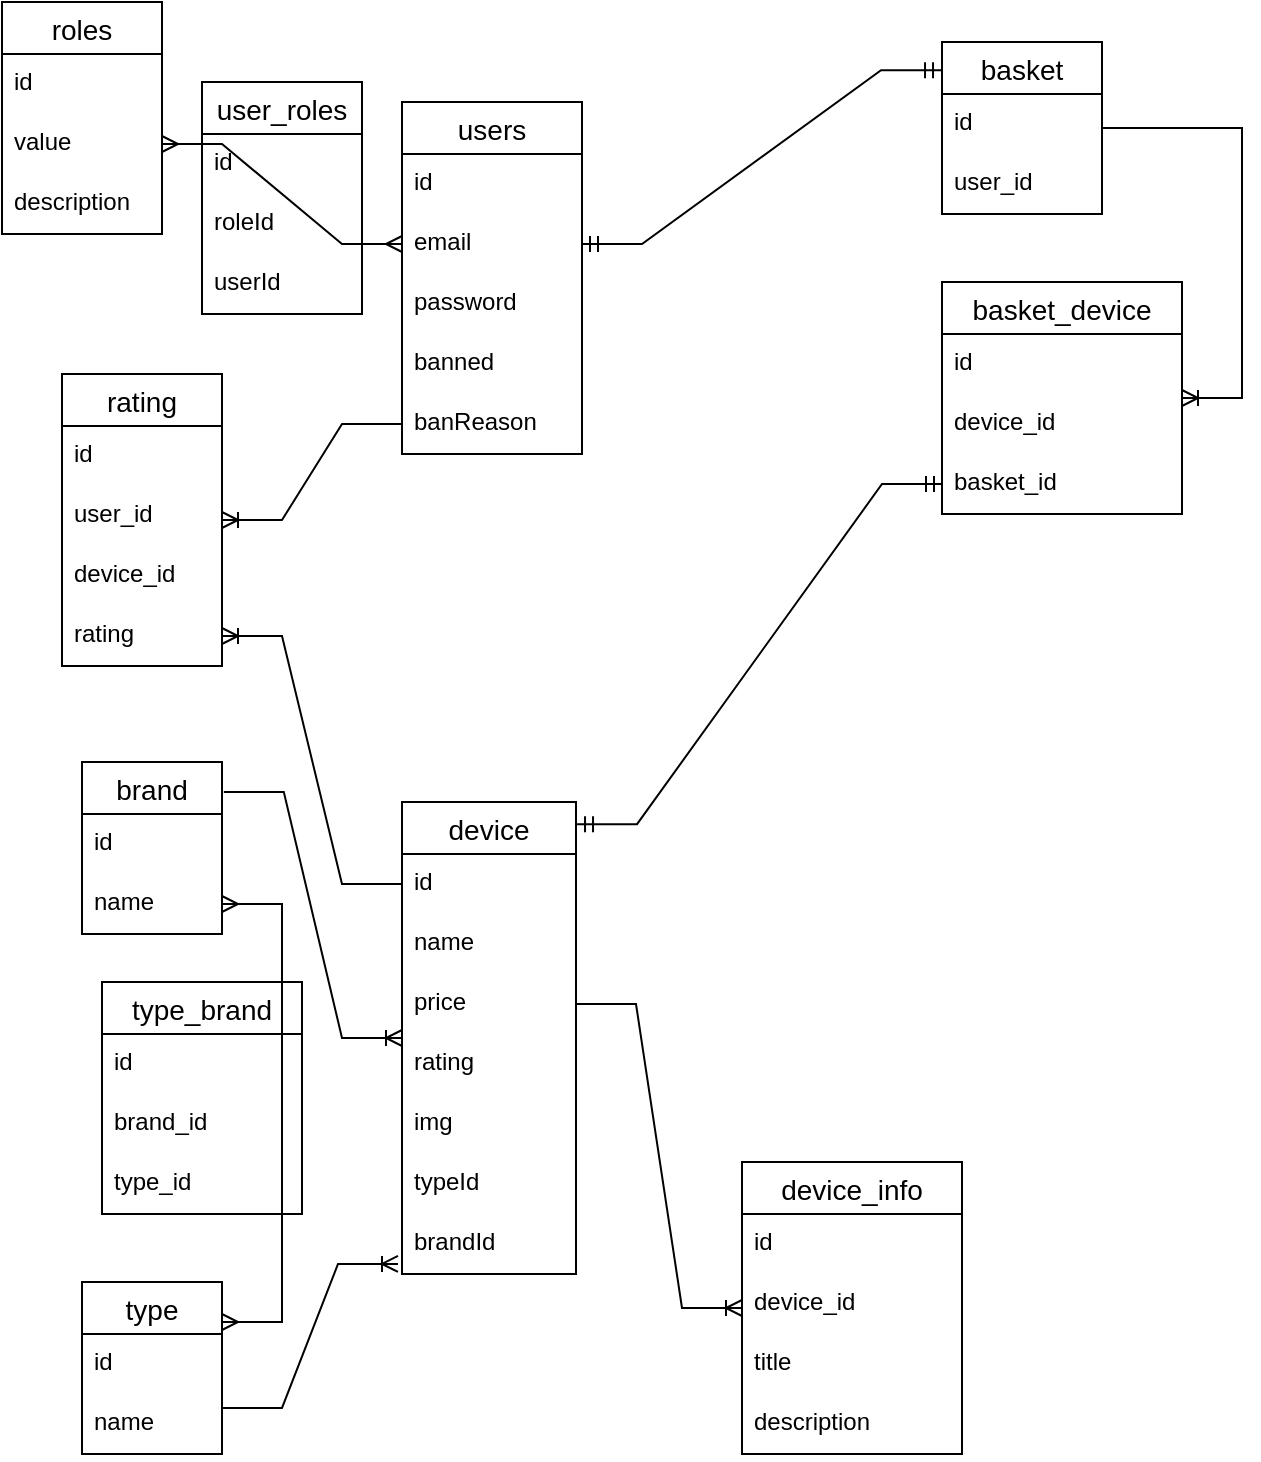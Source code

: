 <mxfile version="21.6.8" type="device">
  <diagram name="Страница 1" id="iOBnieN6aqmMFXZfieGS">
    <mxGraphModel dx="1574" dy="1941" grid="1" gridSize="10" guides="1" tooltips="1" connect="1" arrows="1" fold="1" page="1" pageScale="1" pageWidth="827" pageHeight="1169" math="0" shadow="0">
      <root>
        <mxCell id="0" />
        <mxCell id="1" parent="0" />
        <mxCell id="5Cdp49nnvw1ZmFjZcBW2-1" value="users" style="swimlane;fontStyle=0;childLayout=stackLayout;horizontal=1;startSize=26;horizontalStack=0;resizeParent=1;resizeParentMax=0;resizeLast=0;collapsible=1;marginBottom=0;align=center;fontSize=14;" parent="1" vertex="1">
          <mxGeometry x="-600" y="20" width="90" height="176" as="geometry" />
        </mxCell>
        <mxCell id="5Cdp49nnvw1ZmFjZcBW2-2" value="id" style="text;strokeColor=none;fillColor=none;spacingLeft=4;spacingRight=4;overflow=hidden;rotatable=0;points=[[0,0.5],[1,0.5]];portConstraint=eastwest;fontSize=12;whiteSpace=wrap;html=1;" parent="5Cdp49nnvw1ZmFjZcBW2-1" vertex="1">
          <mxGeometry y="26" width="90" height="30" as="geometry" />
        </mxCell>
        <mxCell id="5Cdp49nnvw1ZmFjZcBW2-3" value="email" style="text;strokeColor=none;fillColor=none;spacingLeft=4;spacingRight=4;overflow=hidden;rotatable=0;points=[[0,0.5],[1,0.5]];portConstraint=eastwest;fontSize=12;whiteSpace=wrap;html=1;" parent="5Cdp49nnvw1ZmFjZcBW2-1" vertex="1">
          <mxGeometry y="56" width="90" height="30" as="geometry" />
        </mxCell>
        <mxCell id="5Cdp49nnvw1ZmFjZcBW2-4" value="password" style="text;strokeColor=none;fillColor=none;spacingLeft=4;spacingRight=4;overflow=hidden;rotatable=0;points=[[0,0.5],[1,0.5]];portConstraint=eastwest;fontSize=12;whiteSpace=wrap;html=1;" parent="5Cdp49nnvw1ZmFjZcBW2-1" vertex="1">
          <mxGeometry y="86" width="90" height="30" as="geometry" />
        </mxCell>
        <mxCell id="4ZKSfFITIeGd-BiYobcF-32" value="banned" style="text;strokeColor=none;fillColor=none;spacingLeft=4;spacingRight=4;overflow=hidden;rotatable=0;points=[[0,0.5],[1,0.5]];portConstraint=eastwest;fontSize=12;whiteSpace=wrap;html=1;" vertex="1" parent="5Cdp49nnvw1ZmFjZcBW2-1">
          <mxGeometry y="116" width="90" height="30" as="geometry" />
        </mxCell>
        <mxCell id="5Cdp49nnvw1ZmFjZcBW2-5" value="banReason" style="text;strokeColor=none;fillColor=none;spacingLeft=4;spacingRight=4;overflow=hidden;rotatable=0;points=[[0,0.5],[1,0.5]];portConstraint=eastwest;fontSize=12;whiteSpace=wrap;html=1;" parent="5Cdp49nnvw1ZmFjZcBW2-1" vertex="1">
          <mxGeometry y="146" width="90" height="30" as="geometry" />
        </mxCell>
        <mxCell id="5Cdp49nnvw1ZmFjZcBW2-6" value="device" style="swimlane;fontStyle=0;childLayout=stackLayout;horizontal=1;startSize=26;horizontalStack=0;resizeParent=1;resizeParentMax=0;resizeLast=0;collapsible=1;marginBottom=0;align=center;fontSize=14;" parent="1" vertex="1">
          <mxGeometry x="-600" y="370" width="87" height="236" as="geometry" />
        </mxCell>
        <mxCell id="5Cdp49nnvw1ZmFjZcBW2-7" value="id" style="text;strokeColor=none;fillColor=none;spacingLeft=4;spacingRight=4;overflow=hidden;rotatable=0;points=[[0,0.5],[1,0.5]];portConstraint=eastwest;fontSize=12;whiteSpace=wrap;html=1;" parent="5Cdp49nnvw1ZmFjZcBW2-6" vertex="1">
          <mxGeometry y="26" width="87" height="30" as="geometry" />
        </mxCell>
        <mxCell id="5Cdp49nnvw1ZmFjZcBW2-8" value="name" style="text;strokeColor=none;fillColor=none;spacingLeft=4;spacingRight=4;overflow=hidden;rotatable=0;points=[[0,0.5],[1,0.5]];portConstraint=eastwest;fontSize=12;whiteSpace=wrap;html=1;" parent="5Cdp49nnvw1ZmFjZcBW2-6" vertex="1">
          <mxGeometry y="56" width="87" height="30" as="geometry" />
        </mxCell>
        <mxCell id="5Cdp49nnvw1ZmFjZcBW2-9" value="price" style="text;strokeColor=none;fillColor=none;spacingLeft=4;spacingRight=4;overflow=hidden;rotatable=0;points=[[0,0.5],[1,0.5]];portConstraint=eastwest;fontSize=12;whiteSpace=wrap;html=1;" parent="5Cdp49nnvw1ZmFjZcBW2-6" vertex="1">
          <mxGeometry y="86" width="87" height="30" as="geometry" />
        </mxCell>
        <mxCell id="5Cdp49nnvw1ZmFjZcBW2-10" value="rating" style="text;strokeColor=none;fillColor=none;spacingLeft=4;spacingRight=4;overflow=hidden;rotatable=0;points=[[0,0.5],[1,0.5]];portConstraint=eastwest;fontSize=12;whiteSpace=wrap;html=1;" parent="5Cdp49nnvw1ZmFjZcBW2-6" vertex="1">
          <mxGeometry y="116" width="87" height="30" as="geometry" />
        </mxCell>
        <mxCell id="5Cdp49nnvw1ZmFjZcBW2-12" value="img" style="text;strokeColor=none;fillColor=none;spacingLeft=4;spacingRight=4;overflow=hidden;rotatable=0;points=[[0,0.5],[1,0.5]];portConstraint=eastwest;fontSize=12;whiteSpace=wrap;html=1;" parent="5Cdp49nnvw1ZmFjZcBW2-6" vertex="1">
          <mxGeometry y="146" width="87" height="30" as="geometry" />
        </mxCell>
        <mxCell id="5Cdp49nnvw1ZmFjZcBW2-13" value="typeId" style="text;strokeColor=none;fillColor=none;spacingLeft=4;spacingRight=4;overflow=hidden;rotatable=0;points=[[0,0.5],[1,0.5]];portConstraint=eastwest;fontSize=12;whiteSpace=wrap;html=1;" parent="5Cdp49nnvw1ZmFjZcBW2-6" vertex="1">
          <mxGeometry y="176" width="87" height="30" as="geometry" />
        </mxCell>
        <mxCell id="5Cdp49nnvw1ZmFjZcBW2-14" value="brandId" style="text;strokeColor=none;fillColor=none;spacingLeft=4;spacingRight=4;overflow=hidden;rotatable=0;points=[[0,0.5],[1,0.5]];portConstraint=eastwest;fontSize=12;whiteSpace=wrap;html=1;" parent="5Cdp49nnvw1ZmFjZcBW2-6" vertex="1">
          <mxGeometry y="206" width="87" height="30" as="geometry" />
        </mxCell>
        <mxCell id="5Cdp49nnvw1ZmFjZcBW2-15" value="brand" style="swimlane;fontStyle=0;childLayout=stackLayout;horizontal=1;startSize=26;horizontalStack=0;resizeParent=1;resizeParentMax=0;resizeLast=0;collapsible=1;marginBottom=0;align=center;fontSize=14;" parent="1" vertex="1">
          <mxGeometry x="-760" y="350" width="70" height="86" as="geometry" />
        </mxCell>
        <mxCell id="5Cdp49nnvw1ZmFjZcBW2-16" value="id" style="text;strokeColor=none;fillColor=none;spacingLeft=4;spacingRight=4;overflow=hidden;rotatable=0;points=[[0,0.5],[1,0.5]];portConstraint=eastwest;fontSize=12;whiteSpace=wrap;html=1;" parent="5Cdp49nnvw1ZmFjZcBW2-15" vertex="1">
          <mxGeometry y="26" width="70" height="30" as="geometry" />
        </mxCell>
        <mxCell id="5Cdp49nnvw1ZmFjZcBW2-17" value="name" style="text;strokeColor=none;fillColor=none;spacingLeft=4;spacingRight=4;overflow=hidden;rotatable=0;points=[[0,0.5],[1,0.5]];portConstraint=eastwest;fontSize=12;whiteSpace=wrap;html=1;" parent="5Cdp49nnvw1ZmFjZcBW2-15" vertex="1">
          <mxGeometry y="56" width="70" height="30" as="geometry" />
        </mxCell>
        <mxCell id="5Cdp49nnvw1ZmFjZcBW2-19" value="type" style="swimlane;fontStyle=0;childLayout=stackLayout;horizontal=1;startSize=26;horizontalStack=0;resizeParent=1;resizeParentMax=0;resizeLast=0;collapsible=1;marginBottom=0;align=center;fontSize=14;" parent="1" vertex="1">
          <mxGeometry x="-760" y="610" width="70" height="86" as="geometry" />
        </mxCell>
        <mxCell id="5Cdp49nnvw1ZmFjZcBW2-20" value="id" style="text;strokeColor=none;fillColor=none;spacingLeft=4;spacingRight=4;overflow=hidden;rotatable=0;points=[[0,0.5],[1,0.5]];portConstraint=eastwest;fontSize=12;whiteSpace=wrap;html=1;" parent="5Cdp49nnvw1ZmFjZcBW2-19" vertex="1">
          <mxGeometry y="26" width="70" height="30" as="geometry" />
        </mxCell>
        <mxCell id="5Cdp49nnvw1ZmFjZcBW2-21" value="name" style="text;strokeColor=none;fillColor=none;spacingLeft=4;spacingRight=4;overflow=hidden;rotatable=0;points=[[0,0.5],[1,0.5]];portConstraint=eastwest;fontSize=12;whiteSpace=wrap;html=1;" parent="5Cdp49nnvw1ZmFjZcBW2-19" vertex="1">
          <mxGeometry y="56" width="70" height="30" as="geometry" />
        </mxCell>
        <mxCell id="5Cdp49nnvw1ZmFjZcBW2-23" value="basket" style="swimlane;fontStyle=0;childLayout=stackLayout;horizontal=1;startSize=26;horizontalStack=0;resizeParent=1;resizeParentMax=0;resizeLast=0;collapsible=1;marginBottom=0;align=center;fontSize=14;" parent="1" vertex="1">
          <mxGeometry x="-330" y="-10" width="80" height="86" as="geometry" />
        </mxCell>
        <mxCell id="5Cdp49nnvw1ZmFjZcBW2-24" value="id" style="text;strokeColor=none;fillColor=none;spacingLeft=4;spacingRight=4;overflow=hidden;rotatable=0;points=[[0,0.5],[1,0.5]];portConstraint=eastwest;fontSize=12;whiteSpace=wrap;html=1;" parent="5Cdp49nnvw1ZmFjZcBW2-23" vertex="1">
          <mxGeometry y="26" width="80" height="30" as="geometry" />
        </mxCell>
        <mxCell id="5Cdp49nnvw1ZmFjZcBW2-25" value="user_id" style="text;strokeColor=none;fillColor=none;spacingLeft=4;spacingRight=4;overflow=hidden;rotatable=0;points=[[0,0.5],[1,0.5]];portConstraint=eastwest;fontSize=12;whiteSpace=wrap;html=1;" parent="5Cdp49nnvw1ZmFjZcBW2-23" vertex="1">
          <mxGeometry y="56" width="80" height="30" as="geometry" />
        </mxCell>
        <mxCell id="5Cdp49nnvw1ZmFjZcBW2-27" value="" style="edgeStyle=entityRelationEdgeStyle;fontSize=12;html=1;endArrow=ERmandOne;startArrow=ERmandOne;rounded=0;exitX=1;exitY=0.5;exitDx=0;exitDy=0;entryX=-0.006;entryY=0.164;entryDx=0;entryDy=0;entryPerimeter=0;" parent="1" source="5Cdp49nnvw1ZmFjZcBW2-3" target="5Cdp49nnvw1ZmFjZcBW2-23" edge="1">
          <mxGeometry width="100" height="100" relative="1" as="geometry">
            <mxPoint x="-547" y="250" as="sourcePoint" />
            <mxPoint x="-447" y="150" as="targetPoint" />
          </mxGeometry>
        </mxCell>
        <mxCell id="5Cdp49nnvw1ZmFjZcBW2-28" value="" style="edgeStyle=entityRelationEdgeStyle;fontSize=12;html=1;endArrow=ERoneToMany;rounded=0;entryX=-0.023;entryY=0.833;entryDx=0;entryDy=0;exitX=1;exitY=1.233;exitDx=0;exitDy=0;exitPerimeter=0;entryPerimeter=0;" parent="1" source="5Cdp49nnvw1ZmFjZcBW2-20" target="5Cdp49nnvw1ZmFjZcBW2-14" edge="1">
          <mxGeometry width="100" height="100" relative="1" as="geometry">
            <mxPoint x="-731" y="606" as="sourcePoint" />
            <mxPoint x="-651" y="426" as="targetPoint" />
            <Array as="points">
              <mxPoint x="-610" y="600" />
              <mxPoint x="-640" y="630" />
              <mxPoint x="-520" y="560" />
            </Array>
          </mxGeometry>
        </mxCell>
        <mxCell id="5Cdp49nnvw1ZmFjZcBW2-29" value="" style="edgeStyle=entityRelationEdgeStyle;fontSize=12;html=1;endArrow=ERoneToMany;rounded=0;exitX=1.013;exitY=0.174;exitDx=0;exitDy=0;exitPerimeter=0;" parent="1" source="5Cdp49nnvw1ZmFjZcBW2-15" target="5Cdp49nnvw1ZmFjZcBW2-6" edge="1">
          <mxGeometry width="100" height="100" relative="1" as="geometry">
            <mxPoint x="-751" y="516" as="sourcePoint" />
            <mxPoint x="-651" y="416" as="targetPoint" />
          </mxGeometry>
        </mxCell>
        <mxCell id="5Cdp49nnvw1ZmFjZcBW2-32" value="device_info" style="swimlane;fontStyle=0;childLayout=stackLayout;horizontal=1;startSize=26;horizontalStack=0;resizeParent=1;resizeParentMax=0;resizeLast=0;collapsible=1;marginBottom=0;align=center;fontSize=14;" parent="1" vertex="1">
          <mxGeometry x="-430" y="550" width="110" height="146" as="geometry" />
        </mxCell>
        <mxCell id="5Cdp49nnvw1ZmFjZcBW2-33" value="id" style="text;strokeColor=none;fillColor=none;spacingLeft=4;spacingRight=4;overflow=hidden;rotatable=0;points=[[0,0.5],[1,0.5]];portConstraint=eastwest;fontSize=12;whiteSpace=wrap;html=1;" parent="5Cdp49nnvw1ZmFjZcBW2-32" vertex="1">
          <mxGeometry y="26" width="110" height="30" as="geometry" />
        </mxCell>
        <mxCell id="5Cdp49nnvw1ZmFjZcBW2-34" value="device_id" style="text;strokeColor=none;fillColor=none;spacingLeft=4;spacingRight=4;overflow=hidden;rotatable=0;points=[[0,0.5],[1,0.5]];portConstraint=eastwest;fontSize=12;whiteSpace=wrap;html=1;" parent="5Cdp49nnvw1ZmFjZcBW2-32" vertex="1">
          <mxGeometry y="56" width="110" height="30" as="geometry" />
        </mxCell>
        <mxCell id="5Cdp49nnvw1ZmFjZcBW2-36" value="title" style="text;strokeColor=none;fillColor=none;spacingLeft=4;spacingRight=4;overflow=hidden;rotatable=0;points=[[0,0.5],[1,0.5]];portConstraint=eastwest;fontSize=12;whiteSpace=wrap;html=1;" parent="5Cdp49nnvw1ZmFjZcBW2-32" vertex="1">
          <mxGeometry y="86" width="110" height="30" as="geometry" />
        </mxCell>
        <mxCell id="5Cdp49nnvw1ZmFjZcBW2-38" value="description" style="text;strokeColor=none;fillColor=none;spacingLeft=4;spacingRight=4;overflow=hidden;rotatable=0;points=[[0,0.5],[1,0.5]];portConstraint=eastwest;fontSize=12;whiteSpace=wrap;html=1;" parent="5Cdp49nnvw1ZmFjZcBW2-32" vertex="1">
          <mxGeometry y="116" width="110" height="30" as="geometry" />
        </mxCell>
        <mxCell id="5Cdp49nnvw1ZmFjZcBW2-35" value="" style="edgeStyle=entityRelationEdgeStyle;fontSize=12;html=1;endArrow=ERoneToMany;rounded=0;exitX=1;exitY=0.5;exitDx=0;exitDy=0;" parent="1" source="5Cdp49nnvw1ZmFjZcBW2-9" target="5Cdp49nnvw1ZmFjZcBW2-32" edge="1">
          <mxGeometry width="100" height="100" relative="1" as="geometry">
            <mxPoint x="-547" y="370" as="sourcePoint" />
            <mxPoint x="-447" y="270" as="targetPoint" />
          </mxGeometry>
        </mxCell>
        <mxCell id="5Cdp49nnvw1ZmFjZcBW2-39" value="basket_device" style="swimlane;fontStyle=0;childLayout=stackLayout;horizontal=1;startSize=26;horizontalStack=0;resizeParent=1;resizeParentMax=0;resizeLast=0;collapsible=1;marginBottom=0;align=center;fontSize=14;" parent="1" vertex="1">
          <mxGeometry x="-330" y="110" width="120" height="116" as="geometry" />
        </mxCell>
        <mxCell id="5Cdp49nnvw1ZmFjZcBW2-40" value="id" style="text;strokeColor=none;fillColor=none;spacingLeft=4;spacingRight=4;overflow=hidden;rotatable=0;points=[[0,0.5],[1,0.5]];portConstraint=eastwest;fontSize=12;whiteSpace=wrap;html=1;" parent="5Cdp49nnvw1ZmFjZcBW2-39" vertex="1">
          <mxGeometry y="26" width="120" height="30" as="geometry" />
        </mxCell>
        <mxCell id="5Cdp49nnvw1ZmFjZcBW2-41" value="device_id" style="text;strokeColor=none;fillColor=none;spacingLeft=4;spacingRight=4;overflow=hidden;rotatable=0;points=[[0,0.5],[1,0.5]];portConstraint=eastwest;fontSize=12;whiteSpace=wrap;html=1;" parent="5Cdp49nnvw1ZmFjZcBW2-39" vertex="1">
          <mxGeometry y="56" width="120" height="30" as="geometry" />
        </mxCell>
        <mxCell id="5Cdp49nnvw1ZmFjZcBW2-42" value="basket_id" style="text;strokeColor=none;fillColor=none;spacingLeft=4;spacingRight=4;overflow=hidden;rotatable=0;points=[[0,0.5],[1,0.5]];portConstraint=eastwest;fontSize=12;whiteSpace=wrap;html=1;" parent="5Cdp49nnvw1ZmFjZcBW2-39" vertex="1">
          <mxGeometry y="86" width="120" height="30" as="geometry" />
        </mxCell>
        <mxCell id="5Cdp49nnvw1ZmFjZcBW2-43" value="" style="edgeStyle=entityRelationEdgeStyle;fontSize=12;html=1;endArrow=ERoneToMany;rounded=0;" parent="1" source="5Cdp49nnvw1ZmFjZcBW2-23" target="5Cdp49nnvw1ZmFjZcBW2-39" edge="1">
          <mxGeometry width="100" height="100" relative="1" as="geometry">
            <mxPoint x="-557" y="130" as="sourcePoint" />
            <mxPoint x="-457" y="30" as="targetPoint" />
          </mxGeometry>
        </mxCell>
        <mxCell id="5Cdp49nnvw1ZmFjZcBW2-44" value="" style="edgeStyle=entityRelationEdgeStyle;fontSize=12;html=1;endArrow=ERmandOne;startArrow=ERmandOne;rounded=0;exitX=1.006;exitY=0.047;exitDx=0;exitDy=0;exitPerimeter=0;entryX=0;entryY=0.5;entryDx=0;entryDy=0;" parent="1" source="5Cdp49nnvw1ZmFjZcBW2-6" target="5Cdp49nnvw1ZmFjZcBW2-42" edge="1">
          <mxGeometry width="100" height="100" relative="1" as="geometry">
            <mxPoint x="-527" y="240" as="sourcePoint" />
            <mxPoint x="-457" y="110" as="targetPoint" />
          </mxGeometry>
        </mxCell>
        <mxCell id="5Cdp49nnvw1ZmFjZcBW2-45" value="rating" style="swimlane;fontStyle=0;childLayout=stackLayout;horizontal=1;startSize=26;horizontalStack=0;resizeParent=1;resizeParentMax=0;resizeLast=0;collapsible=1;marginBottom=0;align=center;fontSize=14;" parent="1" vertex="1">
          <mxGeometry x="-770" y="156" width="80" height="146" as="geometry" />
        </mxCell>
        <mxCell id="5Cdp49nnvw1ZmFjZcBW2-46" value="id" style="text;strokeColor=none;fillColor=none;spacingLeft=4;spacingRight=4;overflow=hidden;rotatable=0;points=[[0,0.5],[1,0.5]];portConstraint=eastwest;fontSize=12;whiteSpace=wrap;html=1;" parent="5Cdp49nnvw1ZmFjZcBW2-45" vertex="1">
          <mxGeometry y="26" width="80" height="30" as="geometry" />
        </mxCell>
        <mxCell id="5Cdp49nnvw1ZmFjZcBW2-47" value="user_id" style="text;strokeColor=none;fillColor=none;spacingLeft=4;spacingRight=4;overflow=hidden;rotatable=0;points=[[0,0.5],[1,0.5]];portConstraint=eastwest;fontSize=12;whiteSpace=wrap;html=1;" parent="5Cdp49nnvw1ZmFjZcBW2-45" vertex="1">
          <mxGeometry y="56" width="80" height="30" as="geometry" />
        </mxCell>
        <mxCell id="5Cdp49nnvw1ZmFjZcBW2-48" value="device_id" style="text;strokeColor=none;fillColor=none;spacingLeft=4;spacingRight=4;overflow=hidden;rotatable=0;points=[[0,0.5],[1,0.5]];portConstraint=eastwest;fontSize=12;whiteSpace=wrap;html=1;" parent="5Cdp49nnvw1ZmFjZcBW2-45" vertex="1">
          <mxGeometry y="86" width="80" height="30" as="geometry" />
        </mxCell>
        <mxCell id="5Cdp49nnvw1ZmFjZcBW2-49" value="rating" style="text;strokeColor=none;fillColor=none;spacingLeft=4;spacingRight=4;overflow=hidden;rotatable=0;points=[[0,0.5],[1,0.5]];portConstraint=eastwest;fontSize=12;whiteSpace=wrap;html=1;" parent="5Cdp49nnvw1ZmFjZcBW2-45" vertex="1">
          <mxGeometry y="116" width="80" height="30" as="geometry" />
        </mxCell>
        <mxCell id="4ZKSfFITIeGd-BiYobcF-20" style="edgeStyle=orthogonalEdgeStyle;rounded=0;orthogonalLoop=1;jettySize=auto;html=1;exitX=1;exitY=0.5;exitDx=0;exitDy=0;" edge="1" parent="5Cdp49nnvw1ZmFjZcBW2-45" source="5Cdp49nnvw1ZmFjZcBW2-46" target="5Cdp49nnvw1ZmFjZcBW2-46">
          <mxGeometry relative="1" as="geometry" />
        </mxCell>
        <mxCell id="4ZKSfFITIeGd-BiYobcF-21" style="edgeStyle=orthogonalEdgeStyle;rounded=0;orthogonalLoop=1;jettySize=auto;html=1;exitX=1;exitY=0.5;exitDx=0;exitDy=0;" edge="1" parent="5Cdp49nnvw1ZmFjZcBW2-45" source="5Cdp49nnvw1ZmFjZcBW2-46" target="5Cdp49nnvw1ZmFjZcBW2-46">
          <mxGeometry relative="1" as="geometry" />
        </mxCell>
        <mxCell id="5Cdp49nnvw1ZmFjZcBW2-50" value="" style="edgeStyle=entityRelationEdgeStyle;fontSize=12;html=1;endArrow=ERoneToMany;rounded=0;" parent="1" source="5Cdp49nnvw1ZmFjZcBW2-5" target="5Cdp49nnvw1ZmFjZcBW2-45" edge="1">
          <mxGeometry width="100" height="100" relative="1" as="geometry">
            <mxPoint x="-407" y="220" as="sourcePoint" />
            <mxPoint x="-307" y="120" as="targetPoint" />
          </mxGeometry>
        </mxCell>
        <mxCell id="5Cdp49nnvw1ZmFjZcBW2-51" value="" style="edgeStyle=entityRelationEdgeStyle;fontSize=12;html=1;endArrow=ERoneToMany;rounded=0;exitX=0;exitY=0.5;exitDx=0;exitDy=0;" parent="1" source="5Cdp49nnvw1ZmFjZcBW2-7" target="5Cdp49nnvw1ZmFjZcBW2-49" edge="1">
          <mxGeometry width="100" height="100" relative="1" as="geometry">
            <mxPoint x="-407" y="220" as="sourcePoint" />
            <mxPoint x="-307" y="120" as="targetPoint" />
          </mxGeometry>
        </mxCell>
        <mxCell id="4ZKSfFITIeGd-BiYobcF-2" value="type_brand" style="swimlane;fontStyle=0;childLayout=stackLayout;horizontal=1;startSize=26;horizontalStack=0;resizeParent=1;resizeParentMax=0;resizeLast=0;collapsible=1;marginBottom=0;align=center;fontSize=14;" vertex="1" parent="1">
          <mxGeometry x="-750" y="460" width="100" height="116" as="geometry" />
        </mxCell>
        <mxCell id="4ZKSfFITIeGd-BiYobcF-3" value="id" style="text;strokeColor=none;fillColor=none;spacingLeft=4;spacingRight=4;overflow=hidden;rotatable=0;points=[[0,0.5],[1,0.5]];portConstraint=eastwest;fontSize=12;whiteSpace=wrap;html=1;" vertex="1" parent="4ZKSfFITIeGd-BiYobcF-2">
          <mxGeometry y="26" width="100" height="30" as="geometry" />
        </mxCell>
        <mxCell id="4ZKSfFITIeGd-BiYobcF-7" value="brand_id" style="text;strokeColor=none;fillColor=none;spacingLeft=4;spacingRight=4;overflow=hidden;rotatable=0;points=[[0,0.5],[1,0.5]];portConstraint=eastwest;fontSize=12;whiteSpace=wrap;html=1;" vertex="1" parent="4ZKSfFITIeGd-BiYobcF-2">
          <mxGeometry y="56" width="100" height="30" as="geometry" />
        </mxCell>
        <mxCell id="4ZKSfFITIeGd-BiYobcF-4" value="type_id" style="text;strokeColor=none;fillColor=none;spacingLeft=4;spacingRight=4;overflow=hidden;rotatable=0;points=[[0,0.5],[1,0.5]];portConstraint=eastwest;fontSize=12;whiteSpace=wrap;html=1;" vertex="1" parent="4ZKSfFITIeGd-BiYobcF-2">
          <mxGeometry y="86" width="100" height="30" as="geometry" />
        </mxCell>
        <mxCell id="4ZKSfFITIeGd-BiYobcF-19" value="" style="edgeStyle=entityRelationEdgeStyle;fontSize=12;html=1;endArrow=ERmany;startArrow=ERmany;rounded=0;entryX=1;entryY=0.5;entryDx=0;entryDy=0;" edge="1" parent="1" target="5Cdp49nnvw1ZmFjZcBW2-17">
          <mxGeometry width="100" height="100" relative="1" as="geometry">
            <mxPoint x="-690" y="630" as="sourcePoint" />
            <mxPoint x="-590" y="530" as="targetPoint" />
          </mxGeometry>
        </mxCell>
        <mxCell id="4ZKSfFITIeGd-BiYobcF-22" value="roles" style="swimlane;fontStyle=0;childLayout=stackLayout;horizontal=1;startSize=26;horizontalStack=0;resizeParent=1;resizeParentMax=0;resizeLast=0;collapsible=1;marginBottom=0;align=center;fontSize=14;" vertex="1" parent="1">
          <mxGeometry x="-800" y="-30" width="80" height="116" as="geometry" />
        </mxCell>
        <mxCell id="4ZKSfFITIeGd-BiYobcF-23" value="id" style="text;strokeColor=none;fillColor=none;spacingLeft=4;spacingRight=4;overflow=hidden;rotatable=0;points=[[0,0.5],[1,0.5]];portConstraint=eastwest;fontSize=12;whiteSpace=wrap;html=1;" vertex="1" parent="4ZKSfFITIeGd-BiYobcF-22">
          <mxGeometry y="26" width="80" height="30" as="geometry" />
        </mxCell>
        <mxCell id="4ZKSfFITIeGd-BiYobcF-25" value="value" style="text;strokeColor=none;fillColor=none;spacingLeft=4;spacingRight=4;overflow=hidden;rotatable=0;points=[[0,0.5],[1,0.5]];portConstraint=eastwest;fontSize=12;whiteSpace=wrap;html=1;" vertex="1" parent="4ZKSfFITIeGd-BiYobcF-22">
          <mxGeometry y="56" width="80" height="30" as="geometry" />
        </mxCell>
        <mxCell id="4ZKSfFITIeGd-BiYobcF-24" value="description" style="text;strokeColor=none;fillColor=none;spacingLeft=4;spacingRight=4;overflow=hidden;rotatable=0;points=[[0,0.5],[1,0.5]];portConstraint=eastwest;fontSize=12;whiteSpace=wrap;html=1;" vertex="1" parent="4ZKSfFITIeGd-BiYobcF-22">
          <mxGeometry y="86" width="80" height="30" as="geometry" />
        </mxCell>
        <mxCell id="4ZKSfFITIeGd-BiYobcF-26" value="user_roles" style="swimlane;fontStyle=0;childLayout=stackLayout;horizontal=1;startSize=26;horizontalStack=0;resizeParent=1;resizeParentMax=0;resizeLast=0;collapsible=1;marginBottom=0;align=center;fontSize=14;" vertex="1" parent="1">
          <mxGeometry x="-700" y="10" width="80" height="116" as="geometry" />
        </mxCell>
        <mxCell id="4ZKSfFITIeGd-BiYobcF-27" value="id" style="text;strokeColor=none;fillColor=none;spacingLeft=4;spacingRight=4;overflow=hidden;rotatable=0;points=[[0,0.5],[1,0.5]];portConstraint=eastwest;fontSize=12;whiteSpace=wrap;html=1;" vertex="1" parent="4ZKSfFITIeGd-BiYobcF-26">
          <mxGeometry y="26" width="80" height="30" as="geometry" />
        </mxCell>
        <mxCell id="4ZKSfFITIeGd-BiYobcF-28" value="roleId" style="text;strokeColor=none;fillColor=none;spacingLeft=4;spacingRight=4;overflow=hidden;rotatable=0;points=[[0,0.5],[1,0.5]];portConstraint=eastwest;fontSize=12;whiteSpace=wrap;html=1;" vertex="1" parent="4ZKSfFITIeGd-BiYobcF-26">
          <mxGeometry y="56" width="80" height="30" as="geometry" />
        </mxCell>
        <mxCell id="4ZKSfFITIeGd-BiYobcF-29" value="userId" style="text;strokeColor=none;fillColor=none;spacingLeft=4;spacingRight=4;overflow=hidden;rotatable=0;points=[[0,0.5],[1,0.5]];portConstraint=eastwest;fontSize=12;whiteSpace=wrap;html=1;" vertex="1" parent="4ZKSfFITIeGd-BiYobcF-26">
          <mxGeometry y="86" width="80" height="30" as="geometry" />
        </mxCell>
        <mxCell id="4ZKSfFITIeGd-BiYobcF-30" value="" style="edgeStyle=entityRelationEdgeStyle;fontSize=12;html=1;endArrow=ERmany;startArrow=ERmany;rounded=0;" edge="1" parent="1" source="5Cdp49nnvw1ZmFjZcBW2-3" target="4ZKSfFITIeGd-BiYobcF-25">
          <mxGeometry width="100" height="100" relative="1" as="geometry">
            <mxPoint x="-640" y="359" as="sourcePoint" />
            <mxPoint x="-640" y="150" as="targetPoint" />
          </mxGeometry>
        </mxCell>
      </root>
    </mxGraphModel>
  </diagram>
</mxfile>

